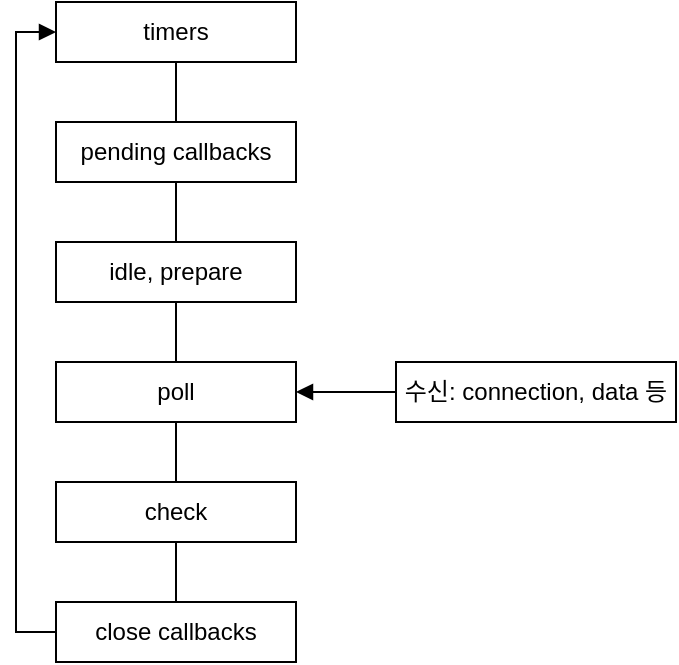 <mxfile version="20.8.16" type="device"><diagram name="페이지-1" id="4peeSiCbZXlWMW1V_lQb"><mxGraphModel dx="1114" dy="877" grid="1" gridSize="10" guides="1" tooltips="1" connect="1" arrows="1" fold="1" page="1" pageScale="1" pageWidth="827" pageHeight="1169" math="0" shadow="0"><root><mxCell id="0"/><mxCell id="1" parent="0"/><mxCell id="ss3mLf_HjXIZpdeGIGLk-12" style="edgeStyle=orthogonalEdgeStyle;rounded=0;orthogonalLoop=1;jettySize=auto;html=1;entryX=0.5;entryY=0;entryDx=0;entryDy=0;endArrow=none;endFill=0;" edge="1" parent="1" source="ss3mLf_HjXIZpdeGIGLk-1" target="ss3mLf_HjXIZpdeGIGLk-4"><mxGeometry relative="1" as="geometry"/></mxCell><mxCell id="ss3mLf_HjXIZpdeGIGLk-1" value="idle, prepare" style="rounded=0;whiteSpace=wrap;html=1;" vertex="1" parent="1"><mxGeometry x="120" y="200" width="120" height="30" as="geometry"/></mxCell><mxCell id="ss3mLf_HjXIZpdeGIGLk-15" style="edgeStyle=orthogonalEdgeStyle;rounded=0;orthogonalLoop=1;jettySize=auto;html=1;entryX=0;entryY=0.5;entryDx=0;entryDy=0;endArrow=block;endFill=1;" edge="1" parent="1" source="ss3mLf_HjXIZpdeGIGLk-2" target="ss3mLf_HjXIZpdeGIGLk-5"><mxGeometry relative="1" as="geometry"><Array as="points"><mxPoint x="100" y="395"/><mxPoint x="100" y="95"/></Array></mxGeometry></mxCell><mxCell id="ss3mLf_HjXIZpdeGIGLk-2" value="close callbacks" style="rounded=0;whiteSpace=wrap;html=1;" vertex="1" parent="1"><mxGeometry x="120" y="380" width="120" height="30" as="geometry"/></mxCell><mxCell id="ss3mLf_HjXIZpdeGIGLk-14" style="edgeStyle=orthogonalEdgeStyle;rounded=0;orthogonalLoop=1;jettySize=auto;html=1;entryX=0.5;entryY=0;entryDx=0;entryDy=0;endArrow=none;endFill=0;" edge="1" parent="1" source="ss3mLf_HjXIZpdeGIGLk-3" target="ss3mLf_HjXIZpdeGIGLk-2"><mxGeometry relative="1" as="geometry"/></mxCell><mxCell id="ss3mLf_HjXIZpdeGIGLk-3" value="check" style="rounded=0;whiteSpace=wrap;html=1;" vertex="1" parent="1"><mxGeometry x="120" y="320" width="120" height="30" as="geometry"/></mxCell><mxCell id="ss3mLf_HjXIZpdeGIGLk-13" style="edgeStyle=orthogonalEdgeStyle;rounded=0;orthogonalLoop=1;jettySize=auto;html=1;entryX=0.5;entryY=0;entryDx=0;entryDy=0;endArrow=none;endFill=0;" edge="1" parent="1" source="ss3mLf_HjXIZpdeGIGLk-4" target="ss3mLf_HjXIZpdeGIGLk-3"><mxGeometry relative="1" as="geometry"/></mxCell><mxCell id="ss3mLf_HjXIZpdeGIGLk-4" value="poll" style="rounded=0;whiteSpace=wrap;html=1;" vertex="1" parent="1"><mxGeometry x="120" y="260" width="120" height="30" as="geometry"/></mxCell><mxCell id="ss3mLf_HjXIZpdeGIGLk-10" style="edgeStyle=orthogonalEdgeStyle;rounded=0;orthogonalLoop=1;jettySize=auto;html=1;entryX=0.5;entryY=0;entryDx=0;entryDy=0;endArrow=none;endFill=0;" edge="1" parent="1" source="ss3mLf_HjXIZpdeGIGLk-5" target="ss3mLf_HjXIZpdeGIGLk-7"><mxGeometry relative="1" as="geometry"/></mxCell><mxCell id="ss3mLf_HjXIZpdeGIGLk-5" value="timers" style="rounded=0;whiteSpace=wrap;html=1;" vertex="1" parent="1"><mxGeometry x="120" y="80" width="120" height="30" as="geometry"/></mxCell><mxCell id="ss3mLf_HjXIZpdeGIGLk-11" style="edgeStyle=orthogonalEdgeStyle;rounded=0;orthogonalLoop=1;jettySize=auto;html=1;entryX=0.5;entryY=0;entryDx=0;entryDy=0;endArrow=none;endFill=0;" edge="1" parent="1" source="ss3mLf_HjXIZpdeGIGLk-7" target="ss3mLf_HjXIZpdeGIGLk-1"><mxGeometry relative="1" as="geometry"/></mxCell><mxCell id="ss3mLf_HjXIZpdeGIGLk-7" value="pending callbacks" style="rounded=0;whiteSpace=wrap;html=1;" vertex="1" parent="1"><mxGeometry x="120" y="140" width="120" height="30" as="geometry"/></mxCell><mxCell id="ss3mLf_HjXIZpdeGIGLk-16" style="edgeStyle=orthogonalEdgeStyle;rounded=0;orthogonalLoop=1;jettySize=auto;html=1;entryX=1;entryY=0.5;entryDx=0;entryDy=0;endArrow=block;endFill=1;" edge="1" parent="1" source="ss3mLf_HjXIZpdeGIGLk-9" target="ss3mLf_HjXIZpdeGIGLk-4"><mxGeometry relative="1" as="geometry"/></mxCell><mxCell id="ss3mLf_HjXIZpdeGIGLk-9" value="수신: connection, data 등" style="rounded=0;whiteSpace=wrap;html=1;" vertex="1" parent="1"><mxGeometry x="290" y="260" width="140" height="30" as="geometry"/></mxCell></root></mxGraphModel></diagram></mxfile>